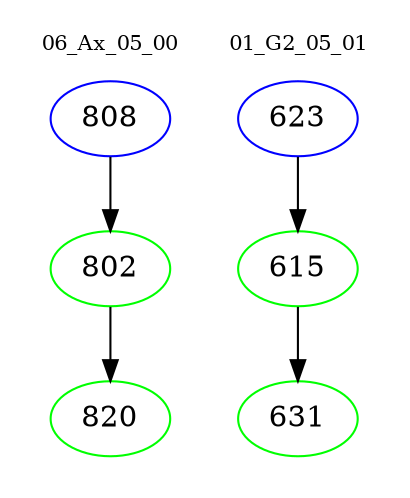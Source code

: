 digraph{
subgraph cluster_0 {
color = white
label = "06_Ax_05_00";
fontsize=10;
T0_808 [label="808", color="blue"]
T0_808 -> T0_802 [color="black"]
T0_802 [label="802", color="green"]
T0_802 -> T0_820 [color="black"]
T0_820 [label="820", color="green"]
}
subgraph cluster_1 {
color = white
label = "01_G2_05_01";
fontsize=10;
T1_623 [label="623", color="blue"]
T1_623 -> T1_615 [color="black"]
T1_615 [label="615", color="green"]
T1_615 -> T1_631 [color="black"]
T1_631 [label="631", color="green"]
}
}
